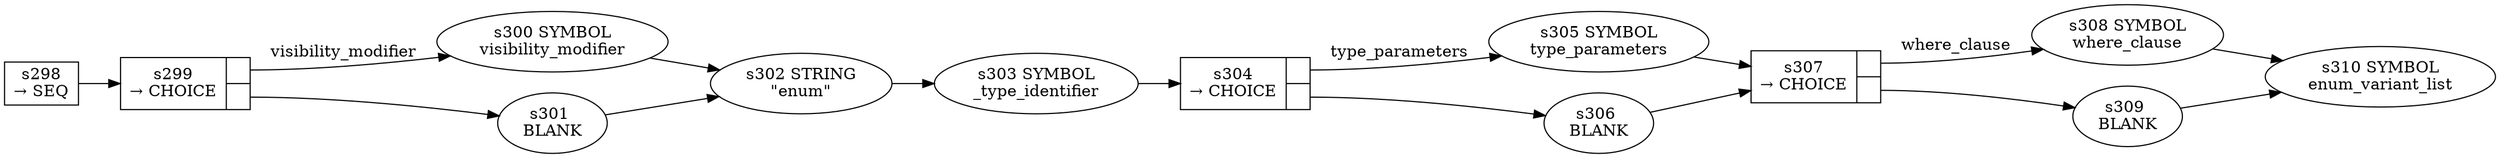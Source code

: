 
  digraph enum_item {
  
    rankdir=LR;
  
    s298 [label="s298\n&rarr; SEQ", shape=record, fixedsize=false, peripheries=1];
  s299 [label="{s299\n&rarr; CHOICE|{<p0>|<p1>}}", shape=record, fixedsize=false, peripheries=1];
  s300 [label="s300 SYMBOL\nvisibility_modifier" href="rust-grammar.json.visibility_modifier.dot.svg"];
  s299:p0 -> s300 [label="visibility_modifier"];
  s301 [label="s301 \nBLANK"];
  s299:p1 -> s301 [label=""];
  s298 -> s299 [];
  s302 [label="s302 STRING\n\"enum\""];
  s300 -> s302 [];
  s301 -> s302 [];
  s303 [label="s303 SYMBOL\n_type_identifier" href="rust-grammar.json._type_identifier.dot.svg"];
  s302 -> s303 [];
  s304 [label="{s304\n&rarr; CHOICE|{<p0>|<p1>}}", shape=record, fixedsize=false, peripheries=1];
  s305 [label="s305 SYMBOL\ntype_parameters" href="rust-grammar.json.type_parameters.dot.svg"];
  s304:p0 -> s305 [label="type_parameters"];
  s306 [label="s306 \nBLANK"];
  s304:p1 -> s306 [label=""];
  s303 -> s304 [];
  s307 [label="{s307\n&rarr; CHOICE|{<p0>|<p1>}}", shape=record, fixedsize=false, peripheries=1];
  s308 [label="s308 SYMBOL\nwhere_clause" href="rust-grammar.json.where_clause.dot.svg"];
  s307:p0 -> s308 [label="where_clause"];
  s309 [label="s309 \nBLANK"];
  s307:p1 -> s309 [label=""];
  s305 -> s307 [];
  s306 -> s307 [];
  s310 [label="s310 SYMBOL\nenum_variant_list" href="rust-grammar.json.enum_variant_list.dot.svg"];
  s308 -> s310 [];
  s309 -> s310 [];
  
  }
  